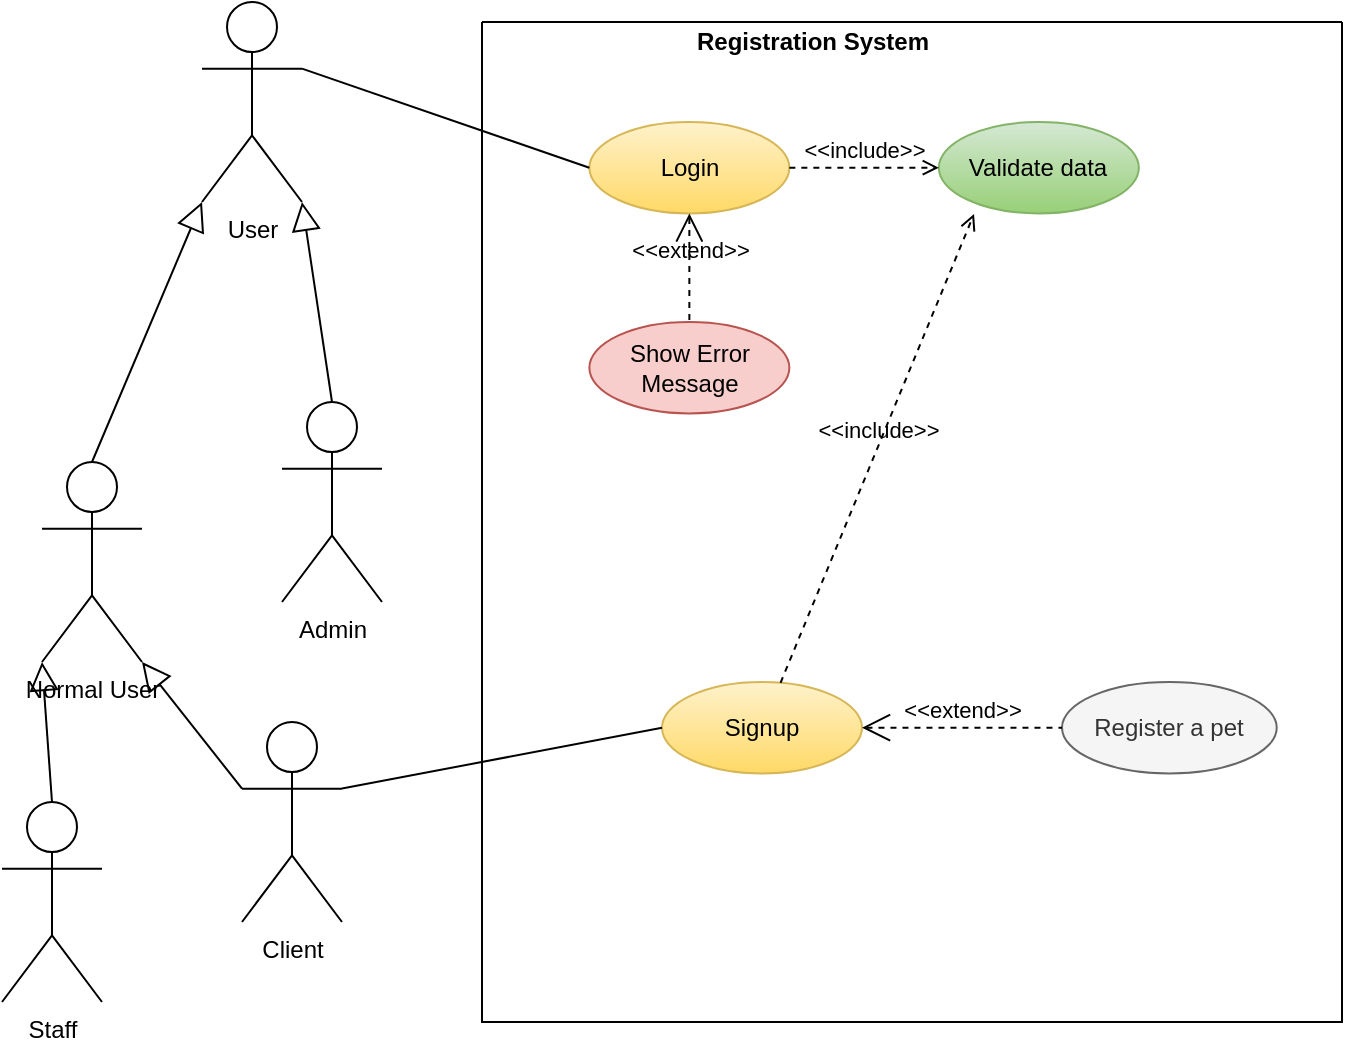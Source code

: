 <mxfile version="16.1.2" type="device"><diagram id="BYhMkx8g2CEaRygR_4ab" name="Page-1"><mxGraphModel dx="1718" dy="553" grid="1" gridSize="10" guides="1" tooltips="1" connect="1" arrows="1" fold="1" page="1" pageScale="1" pageWidth="850" pageHeight="1100" math="0" shadow="0"><root><mxCell id="0"/><mxCell id="1" parent="0"/><mxCell id="Yq-nd9vxBFlRkIUTn5TB-1" value="" style="swimlane;startSize=0;gradientColor=#ffd966;fillColor=none;strokeColor=#000000;" parent="1" vertex="1"><mxGeometry x="190" y="50" width="430" height="500" as="geometry"/></mxCell><mxCell id="Yq-nd9vxBFlRkIUTn5TB-12" value="Login" style="ellipse;whiteSpace=wrap;html=1;gradientColor=#ffd966;fillColor=#fff2cc;strokeColor=#d6b656;" parent="Yq-nd9vxBFlRkIUTn5TB-1" vertex="1"><mxGeometry x="53.68" y="50" width="100" height="45.71" as="geometry"/></mxCell><mxCell id="Yq-nd9vxBFlRkIUTn5TB-13" value="Signup" style="ellipse;whiteSpace=wrap;html=1;gradientColor=#ffd966;fillColor=#fff2cc;strokeColor=#d6b656;" parent="Yq-nd9vxBFlRkIUTn5TB-1" vertex="1"><mxGeometry x="90" y="330" width="100" height="45.71" as="geometry"/></mxCell><mxCell id="Yq-nd9vxBFlRkIUTn5TB-15" value="Validate data" style="ellipse;whiteSpace=wrap;html=1;gradientColor=#97d077;fillColor=#d5e8d4;strokeColor=#82b366;" parent="Yq-nd9vxBFlRkIUTn5TB-1" vertex="1"><mxGeometry x="228.42" y="50" width="100" height="45.71" as="geometry"/></mxCell><mxCell id="Yq-nd9vxBFlRkIUTn5TB-16" value="Show Error Message" style="ellipse;whiteSpace=wrap;html=1;fillColor=#f8cecc;strokeColor=#b85450;" parent="Yq-nd9vxBFlRkIUTn5TB-1" vertex="1"><mxGeometry x="53.68" y="150" width="100" height="45.71" as="geometry"/></mxCell><mxCell id="Yq-nd9vxBFlRkIUTn5TB-22" value="&amp;lt;&amp;lt;include&amp;gt;&amp;gt;" style="edgeStyle=none;html=1;endArrow=open;verticalAlign=bottom;dashed=1;labelBackgroundColor=none;rounded=0;entryX=0;entryY=0.5;entryDx=0;entryDy=0;exitX=1;exitY=0.5;exitDx=0;exitDy=0;" parent="Yq-nd9vxBFlRkIUTn5TB-1" source="Yq-nd9vxBFlRkIUTn5TB-12" target="Yq-nd9vxBFlRkIUTn5TB-15" edge="1"><mxGeometry width="160" relative="1" as="geometry"><mxPoint x="34.47" y="342.53" as="sourcePoint"/><mxPoint x="194.47" y="342.53" as="targetPoint"/></mxGeometry></mxCell><mxCell id="Yq-nd9vxBFlRkIUTn5TB-23" value="&amp;lt;&amp;lt;extend&amp;gt;&amp;gt;" style="edgeStyle=none;html=1;startArrow=open;endArrow=none;startSize=12;verticalAlign=bottom;dashed=1;labelBackgroundColor=none;rounded=0;exitX=0.5;exitY=1;exitDx=0;exitDy=0;entryX=0.5;entryY=0;entryDx=0;entryDy=0;" parent="Yq-nd9vxBFlRkIUTn5TB-1" source="Yq-nd9vxBFlRkIUTn5TB-12" target="Yq-nd9vxBFlRkIUTn5TB-16" edge="1"><mxGeometry width="160" relative="1" as="geometry"><mxPoint x="34.47" y="342.53" as="sourcePoint"/><mxPoint x="194.47" y="342.53" as="targetPoint"/></mxGeometry></mxCell><mxCell id="Yq-nd9vxBFlRkIUTn5TB-26" value="&amp;lt;&amp;lt;include&amp;gt;&amp;gt;" style="edgeStyle=none;html=1;endArrow=open;verticalAlign=bottom;dashed=1;labelBackgroundColor=none;rounded=0;entryX=0.176;entryY=1.006;entryDx=0;entryDy=0;entryPerimeter=0;" parent="Yq-nd9vxBFlRkIUTn5TB-1" source="Yq-nd9vxBFlRkIUTn5TB-13" target="Yq-nd9vxBFlRkIUTn5TB-15" edge="1"><mxGeometry width="160" relative="1" as="geometry"><mxPoint x="194.47" y="259.675" as="sourcePoint"/><mxPoint x="274.47" y="259.675" as="targetPoint"/></mxGeometry></mxCell><mxCell id="Yq-nd9vxBFlRkIUTn5TB-30" value="&lt;b&gt;Registration System&lt;/b&gt;" style="text;html=1;align=center;verticalAlign=middle;resizable=0;points=[];autosize=1;strokeColor=none;fillColor=none;" parent="Yq-nd9vxBFlRkIUTn5TB-1" vertex="1"><mxGeometry x="100" width="130" height="20" as="geometry"/></mxCell><mxCell id="kIj5W26fOCQ-M_HlsUW2-1" value="Register a pet" style="ellipse;whiteSpace=wrap;html=1;fillColor=#f5f5f5;strokeColor=#666666;fontColor=#333333;" parent="Yq-nd9vxBFlRkIUTn5TB-1" vertex="1"><mxGeometry x="290" y="330" width="107.37" height="45.71" as="geometry"/></mxCell><mxCell id="kIj5W26fOCQ-M_HlsUW2-2" value="&amp;lt;&amp;lt;extend&amp;gt;&amp;gt;" style="edgeStyle=none;html=1;startArrow=open;endArrow=none;startSize=12;verticalAlign=bottom;dashed=1;labelBackgroundColor=none;rounded=0;exitX=1;exitY=0.5;exitDx=0;exitDy=0;entryX=0;entryY=0.5;entryDx=0;entryDy=0;" parent="Yq-nd9vxBFlRkIUTn5TB-1" source="Yq-nd9vxBFlRkIUTn5TB-13" target="kIj5W26fOCQ-M_HlsUW2-1" edge="1"><mxGeometry width="160" relative="1" as="geometry"><mxPoint x="216.023" y="337.005" as="sourcePoint"/><mxPoint x="-45.53" y="350" as="targetPoint"/></mxGeometry></mxCell><mxCell id="BtN-cRg-BoMIexk4cdx3-35" value="Admin" style="shape=umlActor;html=1;verticalLabelPosition=bottom;verticalAlign=top;align=center;" parent="1" vertex="1"><mxGeometry x="90" y="240" width="50" height="100" as="geometry"/></mxCell><mxCell id="BtN-cRg-BoMIexk4cdx3-36" value="Normal User" style="shape=umlActor;html=1;verticalLabelPosition=bottom;verticalAlign=top;align=center;" parent="1" vertex="1"><mxGeometry x="-30" y="270" width="50" height="100" as="geometry"/></mxCell><mxCell id="BtN-cRg-BoMIexk4cdx3-40" value="Staff" style="shape=umlActor;html=1;verticalLabelPosition=bottom;verticalAlign=top;align=center;" parent="1" vertex="1"><mxGeometry x="-50" y="440" width="50" height="100" as="geometry"/></mxCell><mxCell id="BtN-cRg-BoMIexk4cdx3-46" value="User" style="shape=umlActor;html=1;verticalLabelPosition=bottom;verticalAlign=top;align=center;" parent="1" vertex="1"><mxGeometry x="50" y="40" width="50" height="100" as="geometry"/></mxCell><mxCell id="BtN-cRg-BoMIexk4cdx3-47" value="" style="edgeStyle=none;html=1;endArrow=block;endFill=0;endSize=12;verticalAlign=bottom;rounded=0;entryX=1;entryY=1;entryDx=0;entryDy=0;entryPerimeter=0;exitX=0.5;exitY=0;exitDx=0;exitDy=0;exitPerimeter=0;" parent="1" source="BtN-cRg-BoMIexk4cdx3-35" target="BtN-cRg-BoMIexk4cdx3-46" edge="1"><mxGeometry width="160" relative="1" as="geometry"><mxPoint x="420" y="310" as="sourcePoint"/><mxPoint x="580" y="310" as="targetPoint"/></mxGeometry></mxCell><mxCell id="BtN-cRg-BoMIexk4cdx3-48" value="" style="edgeStyle=none;html=1;endArrow=block;endFill=0;endSize=12;verticalAlign=bottom;rounded=0;entryX=0;entryY=1;entryDx=0;entryDy=0;entryPerimeter=0;exitX=0.5;exitY=0;exitDx=0;exitDy=0;exitPerimeter=0;" parent="1" source="BtN-cRg-BoMIexk4cdx3-36" target="BtN-cRg-BoMIexk4cdx3-46" edge="1"><mxGeometry width="160" relative="1" as="geometry"><mxPoint x="135" y="200" as="sourcePoint"/><mxPoint x="110" y="150" as="targetPoint"/></mxGeometry></mxCell><mxCell id="BtN-cRg-BoMIexk4cdx3-49" value="" style="edgeStyle=none;html=1;endArrow=block;endFill=0;endSize=12;verticalAlign=bottom;rounded=0;entryX=0;entryY=1;entryDx=0;entryDy=0;entryPerimeter=0;exitX=0.5;exitY=0;exitDx=0;exitDy=0;exitPerimeter=0;" parent="1" source="BtN-cRg-BoMIexk4cdx3-40" target="BtN-cRg-BoMIexk4cdx3-36" edge="1"><mxGeometry width="160" relative="1" as="geometry"><mxPoint x="-35" y="290" as="sourcePoint"/><mxPoint x="60" y="150" as="targetPoint"/></mxGeometry></mxCell><mxCell id="BtN-cRg-BoMIexk4cdx3-50" value="" style="edgeStyle=none;html=1;endArrow=block;endFill=0;endSize=12;verticalAlign=bottom;rounded=0;entryX=1;entryY=1;entryDx=0;entryDy=0;entryPerimeter=0;exitX=0;exitY=0.333;exitDx=0;exitDy=0;exitPerimeter=0;" parent="1" source="BtN-cRg-BoMIexk4cdx3-51" target="BtN-cRg-BoMIexk4cdx3-36" edge="1"><mxGeometry width="160" relative="1" as="geometry"><mxPoint x="40" y="480" as="sourcePoint"/><mxPoint x="200" y="480" as="targetPoint"/></mxGeometry></mxCell><mxCell id="BtN-cRg-BoMIexk4cdx3-51" value="Client&lt;br&gt;" style="shape=umlActor;html=1;verticalLabelPosition=bottom;verticalAlign=top;align=center;" parent="1" vertex="1"><mxGeometry x="70" y="400" width="50" height="100" as="geometry"/></mxCell><mxCell id="BtN-cRg-BoMIexk4cdx3-53" value="" style="edgeStyle=none;html=1;endArrow=none;verticalAlign=bottom;rounded=0;entryX=0;entryY=0.5;entryDx=0;entryDy=0;exitX=1;exitY=0.333;exitDx=0;exitDy=0;exitPerimeter=0;" parent="1" source="BtN-cRg-BoMIexk4cdx3-46" target="Yq-nd9vxBFlRkIUTn5TB-12" edge="1"><mxGeometry width="160" relative="1" as="geometry"><mxPoint x="-90" y="440" as="sourcePoint"/><mxPoint x="70" y="440" as="targetPoint"/></mxGeometry></mxCell><mxCell id="BtN-cRg-BoMIexk4cdx3-55" value="" style="edgeStyle=none;html=1;endArrow=none;verticalAlign=bottom;rounded=0;entryX=1;entryY=0.333;entryDx=0;entryDy=0;exitX=0;exitY=0.5;exitDx=0;exitDy=0;entryPerimeter=0;" parent="1" source="Yq-nd9vxBFlRkIUTn5TB-13" target="BtN-cRg-BoMIexk4cdx3-51" edge="1"><mxGeometry width="160" relative="1" as="geometry"><mxPoint x="110" y="83.333" as="sourcePoint"/><mxPoint x="250.0" y="336.665" as="targetPoint"/></mxGeometry></mxCell></root></mxGraphModel></diagram></mxfile>
